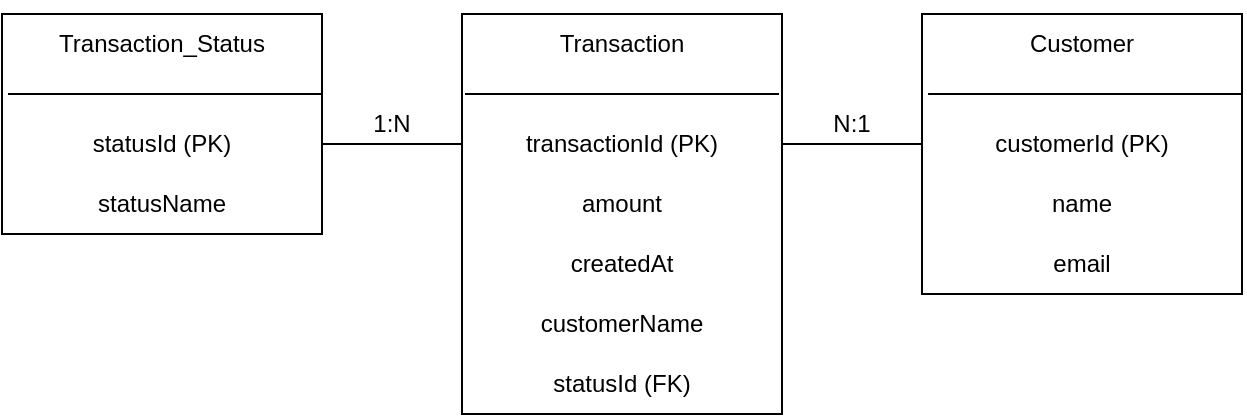 <mxfile version="26.1.3">
  <diagram name="Page-1" id="9mIexv06tdnxv1_z6WGG">
    <mxGraphModel dx="2217" dy="786" grid="1" gridSize="10" guides="1" tooltips="1" connect="1" arrows="1" fold="1" page="1" pageScale="1" pageWidth="827" pageHeight="1169" math="0" shadow="0">
      <root>
        <mxCell id="0" />
        <mxCell id="1" parent="0" />
        <mxCell id="LmMnztGIohbk7HPVnjNi-1" value="" style="rounded=0;whiteSpace=wrap;html=1;" parent="1" vertex="1">
          <mxGeometry x="120" y="180" width="160" height="200" as="geometry" />
        </mxCell>
        <mxCell id="LmMnztGIohbk7HPVnjNi-2" value="&lt;br&gt;&lt;div&gt;Transaction&lt;br&gt;&lt;br&gt;&lt;/div&gt;" style="text;html=1;align=center;verticalAlign=middle;whiteSpace=wrap;rounded=0;" parent="1" vertex="1">
          <mxGeometry x="120" y="180" width="160" height="30" as="geometry" />
        </mxCell>
        <mxCell id="LmMnztGIohbk7HPVnjNi-3" value="&lt;br&gt;transactionId (PK)&lt;div&gt;&lt;br&gt;&lt;/div&gt;" style="text;html=1;align=center;verticalAlign=middle;whiteSpace=wrap;rounded=0;" parent="1" vertex="1">
          <mxGeometry x="120" y="230" width="160" height="30" as="geometry" />
        </mxCell>
        <mxCell id="LmMnztGIohbk7HPVnjNi-4" value="amount" style="text;html=1;align=center;verticalAlign=middle;whiteSpace=wrap;rounded=0;" parent="1" vertex="1">
          <mxGeometry x="120" y="260" width="160" height="30" as="geometry" />
        </mxCell>
        <mxCell id="LmMnztGIohbk7HPVnjNi-5" value="createdAt" style="text;html=1;align=center;verticalAlign=middle;whiteSpace=wrap;rounded=0;" parent="1" vertex="1">
          <mxGeometry x="120" y="290" width="160" height="30" as="geometry" />
        </mxCell>
        <mxCell id="LmMnztGIohbk7HPVnjNi-9" value="statusId (FK)" style="text;html=1;align=center;verticalAlign=middle;whiteSpace=wrap;rounded=0;" parent="1" vertex="1">
          <mxGeometry x="120" y="350" width="160" height="30" as="geometry" />
        </mxCell>
        <mxCell id="LmMnztGIohbk7HPVnjNi-10" value="customerName" style="text;html=1;align=center;verticalAlign=middle;whiteSpace=wrap;rounded=0;" parent="1" vertex="1">
          <mxGeometry x="120" y="320" width="160" height="30" as="geometry" />
        </mxCell>
        <mxCell id="LmMnztGIohbk7HPVnjNi-12" value="" style="rounded=0;whiteSpace=wrap;html=1;" parent="1" vertex="1">
          <mxGeometry x="350" y="180" width="160" height="140" as="geometry" />
        </mxCell>
        <mxCell id="LmMnztGIohbk7HPVnjNi-13" value="Customer" style="text;html=1;align=center;verticalAlign=middle;whiteSpace=wrap;rounded=0;" parent="1" vertex="1">
          <mxGeometry x="350" y="180" width="160" height="30" as="geometry" />
        </mxCell>
        <mxCell id="LmMnztGIohbk7HPVnjNi-14" value="&lt;div&gt;customerId (PK)&lt;/div&gt;" style="text;html=1;align=center;verticalAlign=middle;whiteSpace=wrap;rounded=0;" parent="1" vertex="1">
          <mxGeometry x="350" y="230" width="160" height="30" as="geometry" />
        </mxCell>
        <mxCell id="LmMnztGIohbk7HPVnjNi-15" value="&lt;div&gt;name&lt;/div&gt;" style="text;html=1;align=center;verticalAlign=middle;whiteSpace=wrap;rounded=0;" parent="1" vertex="1">
          <mxGeometry x="350" y="260" width="160" height="30" as="geometry" />
        </mxCell>
        <mxCell id="LmMnztGIohbk7HPVnjNi-16" value="&lt;div&gt;email&lt;/div&gt;" style="text;html=1;align=center;verticalAlign=middle;whiteSpace=wrap;rounded=0;" parent="1" vertex="1">
          <mxGeometry x="350" y="290" width="160" height="30" as="geometry" />
        </mxCell>
        <mxCell id="LmMnztGIohbk7HPVnjNi-17" value="" style="rounded=0;whiteSpace=wrap;html=1;" parent="1" vertex="1">
          <mxGeometry x="-110" y="180" width="160" height="110" as="geometry" />
        </mxCell>
        <mxCell id="LmMnztGIohbk7HPVnjNi-18" value="Transaction_Status" style="text;html=1;align=center;verticalAlign=middle;whiteSpace=wrap;rounded=0;" parent="1" vertex="1">
          <mxGeometry x="-110" y="180" width="160" height="30" as="geometry" />
        </mxCell>
        <mxCell id="LmMnztGIohbk7HPVnjNi-19" value="&lt;div&gt;statusId (PK)&lt;/div&gt;" style="text;html=1;align=center;verticalAlign=middle;whiteSpace=wrap;rounded=0;" parent="1" vertex="1">
          <mxGeometry x="-110" y="230" width="160" height="30" as="geometry" />
        </mxCell>
        <mxCell id="LmMnztGIohbk7HPVnjNi-20" value="statusName" style="text;html=1;align=center;verticalAlign=middle;whiteSpace=wrap;rounded=0;" parent="1" vertex="1">
          <mxGeometry x="-110" y="260" width="160" height="30" as="geometry" />
        </mxCell>
        <mxCell id="LmMnztGIohbk7HPVnjNi-26" value="" style="endArrow=none;html=1;rounded=0;" parent="1" source="LmMnztGIohbk7HPVnjNi-3" target="LmMnztGIohbk7HPVnjNi-14" edge="1">
          <mxGeometry width="50" height="50" relative="1" as="geometry">
            <mxPoint x="290" y="260" as="sourcePoint" />
            <mxPoint x="340" y="210" as="targetPoint" />
            <Array as="points" />
          </mxGeometry>
        </mxCell>
        <mxCell id="LmMnztGIohbk7HPVnjNi-27" value="N:1" style="text;html=1;align=center;verticalAlign=middle;whiteSpace=wrap;rounded=0;" parent="1" vertex="1">
          <mxGeometry x="280" y="220" width="70" height="30" as="geometry" />
        </mxCell>
        <mxCell id="LmMnztGIohbk7HPVnjNi-28" value="" style="endArrow=none;html=1;rounded=0;" parent="1" source="LmMnztGIohbk7HPVnjNi-19" target="LmMnztGIohbk7HPVnjNi-3" edge="1">
          <mxGeometry width="50" height="50" relative="1" as="geometry">
            <mxPoint x="50" y="260" as="sourcePoint" />
            <mxPoint x="100" y="210" as="targetPoint" />
          </mxGeometry>
        </mxCell>
        <mxCell id="LmMnztGIohbk7HPVnjNi-29" value="1:N" style="text;html=1;align=center;verticalAlign=middle;whiteSpace=wrap;rounded=0;" parent="1" vertex="1">
          <mxGeometry x="50" y="220" width="70" height="30" as="geometry" />
        </mxCell>
        <mxCell id="LmMnztGIohbk7HPVnjNi-30" value="" style="endArrow=none;html=1;rounded=0;entryX=0.994;entryY=0.224;entryDx=0;entryDy=0;entryPerimeter=0;exitX=0.013;exitY=0.224;exitDx=0;exitDy=0;exitPerimeter=0;" parent="1" edge="1">
          <mxGeometry width="50" height="50" relative="1" as="geometry">
            <mxPoint x="353.04" y="220" as="sourcePoint" />
            <mxPoint x="510.0" y="220" as="targetPoint" />
          </mxGeometry>
        </mxCell>
        <mxCell id="LmMnztGIohbk7HPVnjNi-32" value="" style="endArrow=none;html=1;rounded=0;entryX=0.994;entryY=0.224;entryDx=0;entryDy=0;entryPerimeter=0;exitX=0.013;exitY=0.224;exitDx=0;exitDy=0;exitPerimeter=0;" parent="1" edge="1">
          <mxGeometry width="50" height="50" relative="1" as="geometry">
            <mxPoint x="121.5" y="220" as="sourcePoint" />
            <mxPoint x="278.5" y="220" as="targetPoint" />
          </mxGeometry>
        </mxCell>
        <mxCell id="LmMnztGIohbk7HPVnjNi-34" value="" style="endArrow=none;html=1;rounded=0;entryX=0.994;entryY=0.224;entryDx=0;entryDy=0;entryPerimeter=0;exitX=0.013;exitY=0.224;exitDx=0;exitDy=0;exitPerimeter=0;" parent="1" edge="1">
          <mxGeometry width="50" height="50" relative="1" as="geometry">
            <mxPoint x="-107" y="220" as="sourcePoint" />
            <mxPoint x="50" y="220" as="targetPoint" />
          </mxGeometry>
        </mxCell>
        <mxCell id="LmMnztGIohbk7HPVnjNi-35" style="edgeStyle=orthogonalEdgeStyle;rounded=0;orthogonalLoop=1;jettySize=auto;html=1;exitX=0.5;exitY=1;exitDx=0;exitDy=0;" parent="1" source="LmMnztGIohbk7HPVnjNi-17" target="LmMnztGIohbk7HPVnjNi-17" edge="1">
          <mxGeometry relative="1" as="geometry" />
        </mxCell>
        <mxCell id="LmMnztGIohbk7HPVnjNi-36" style="edgeStyle=orthogonalEdgeStyle;rounded=0;orthogonalLoop=1;jettySize=auto;html=1;exitX=0.5;exitY=1;exitDx=0;exitDy=0;" parent="1" source="LmMnztGIohbk7HPVnjNi-12" target="LmMnztGIohbk7HPVnjNi-12" edge="1">
          <mxGeometry relative="1" as="geometry" />
        </mxCell>
      </root>
    </mxGraphModel>
  </diagram>
</mxfile>

